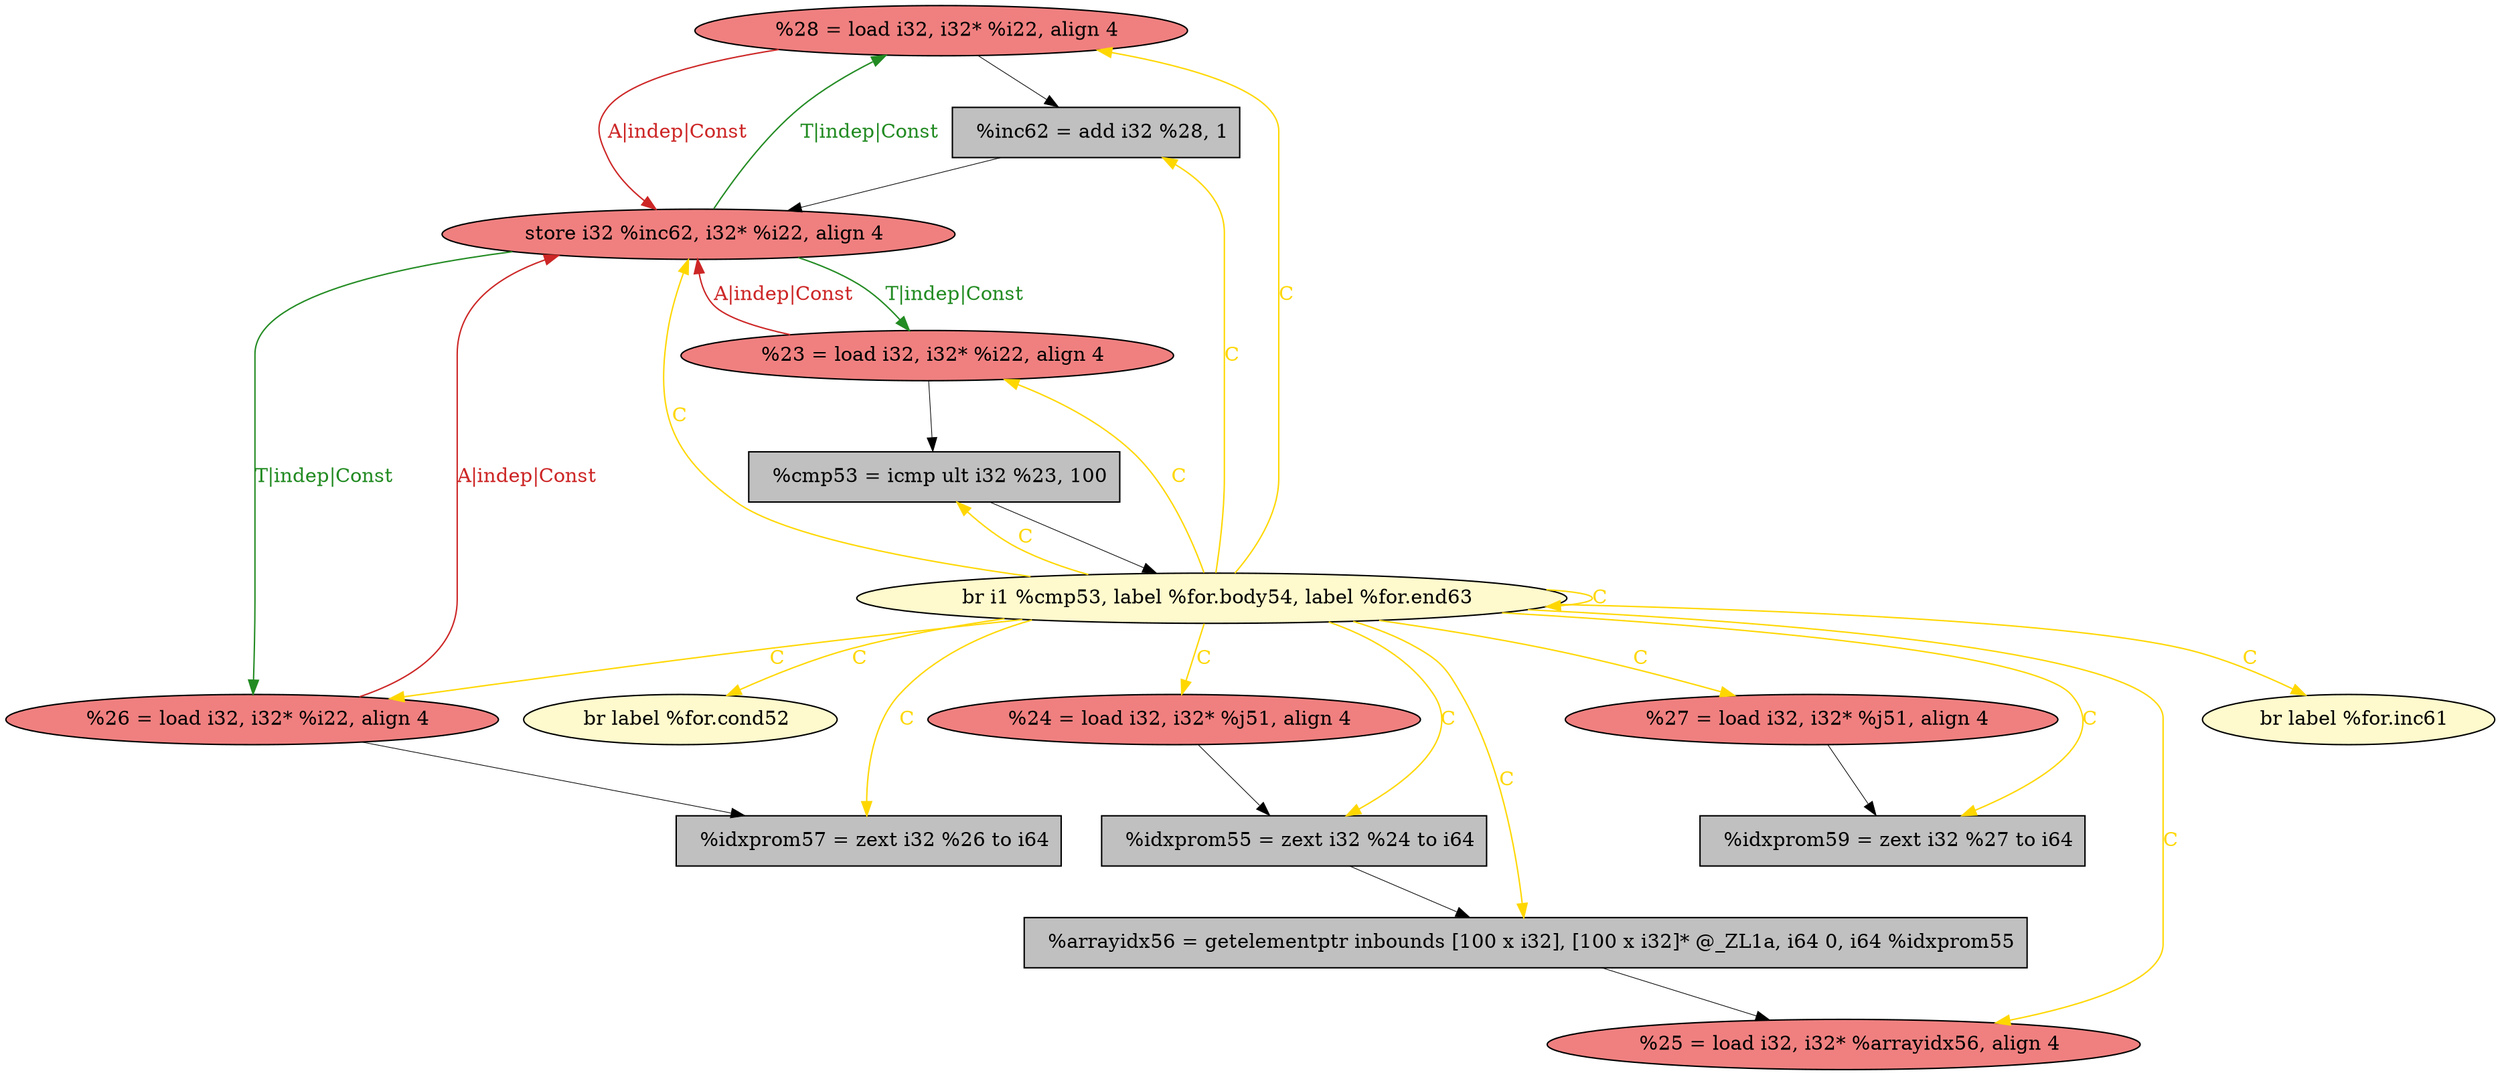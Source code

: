 
digraph G {


node1040 [fillcolor=lightcoral,label="  %28 = load i32, i32* %i22, align 4",shape=ellipse,style=filled ]
node1038 [fillcolor=lightcoral,label="  %27 = load i32, i32* %j51, align 4",shape=ellipse,style=filled ]
node1036 [fillcolor=lemonchiffon,label="  br label %for.inc61",shape=ellipse,style=filled ]
node1034 [fillcolor=lemonchiffon,label="  br i1 %cmp53, label %for.body54, label %for.end63",shape=ellipse,style=filled ]
node1033 [fillcolor=lemonchiffon,label="  br label %for.cond52",shape=ellipse,style=filled ]
node1032 [fillcolor=lightcoral,label="  %23 = load i32, i32* %i22, align 4",shape=ellipse,style=filled ]
node1029 [fillcolor=grey,label="  %idxprom57 = zext i32 %26 to i64",shape=rectangle,style=filled ]
node1037 [fillcolor=grey,label="  %inc62 = add i32 %28, 1",shape=rectangle,style=filled ]
node1026 [fillcolor=grey,label="  %arrayidx56 = getelementptr inbounds [100 x i32], [100 x i32]* @_ZL1a, i64 0, i64 %idxprom55",shape=rectangle,style=filled ]
node1035 [fillcolor=lightcoral,label="  %26 = load i32, i32* %i22, align 4",shape=ellipse,style=filled ]
node1030 [fillcolor=lightcoral,label="  %24 = load i32, i32* %j51, align 4",shape=ellipse,style=filled ]
node1041 [fillcolor=grey,label="  %idxprom59 = zext i32 %27 to i64",shape=rectangle,style=filled ]
node1039 [fillcolor=grey,label="  %cmp53 = icmp ult i32 %23, 100",shape=rectangle,style=filled ]
node1027 [fillcolor=lightcoral,label="  store i32 %inc62, i32* %i22, align 4",shape=ellipse,style=filled ]
node1028 [fillcolor=grey,label="  %idxprom55 = zext i32 %24 to i64",shape=rectangle,style=filled ]
node1031 [fillcolor=lightcoral,label="  %25 = load i32, i32* %arrayidx56, align 4",shape=ellipse,style=filled ]

node1027->node1040 [style=solid,color=forestgreen,label="T|indep|Const",penwidth=1.0,fontcolor=forestgreen ]
node1040->node1027 [style=solid,color=firebrick3,label="A|indep|Const",penwidth=1.0,fontcolor=firebrick3 ]
node1034->node1034 [style=solid,color=gold,label="C",penwidth=1.0,fontcolor=gold ]
node1027->node1032 [style=solid,color=forestgreen,label="T|indep|Const",penwidth=1.0,fontcolor=forestgreen ]
node1034->node1038 [style=solid,color=gold,label="C",penwidth=1.0,fontcolor=gold ]
node1032->node1039 [style=solid,color=black,label="",penwidth=0.5,fontcolor=black ]
node1026->node1031 [style=solid,color=black,label="",penwidth=0.5,fontcolor=black ]
node1035->node1029 [style=solid,color=black,label="",penwidth=0.5,fontcolor=black ]
node1030->node1028 [style=solid,color=black,label="",penwidth=0.5,fontcolor=black ]
node1034->node1041 [style=solid,color=gold,label="C",penwidth=1.0,fontcolor=gold ]
node1027->node1035 [style=solid,color=forestgreen,label="T|indep|Const",penwidth=1.0,fontcolor=forestgreen ]
node1034->node1031 [style=solid,color=gold,label="C",penwidth=1.0,fontcolor=gold ]
node1035->node1027 [style=solid,color=firebrick3,label="A|indep|Const",penwidth=1.0,fontcolor=firebrick3 ]
node1038->node1041 [style=solid,color=black,label="",penwidth=0.5,fontcolor=black ]
node1034->node1035 [style=solid,color=gold,label="C",penwidth=1.0,fontcolor=gold ]
node1034->node1039 [style=solid,color=gold,label="C",penwidth=1.0,fontcolor=gold ]
node1034->node1026 [style=solid,color=gold,label="C",penwidth=1.0,fontcolor=gold ]
node1034->node1036 [style=solid,color=gold,label="C",penwidth=1.0,fontcolor=gold ]
node1034->node1040 [style=solid,color=gold,label="C",penwidth=1.0,fontcolor=gold ]
node1034->node1029 [style=solid,color=gold,label="C",penwidth=1.0,fontcolor=gold ]
node1034->node1032 [style=solid,color=gold,label="C",penwidth=1.0,fontcolor=gold ]
node1040->node1037 [style=solid,color=black,label="",penwidth=0.5,fontcolor=black ]
node1034->node1030 [style=solid,color=gold,label="C",penwidth=1.0,fontcolor=gold ]
node1034->node1033 [style=solid,color=gold,label="C",penwidth=1.0,fontcolor=gold ]
node1034->node1037 [style=solid,color=gold,label="C",penwidth=1.0,fontcolor=gold ]
node1039->node1034 [style=solid,color=black,label="",penwidth=0.5,fontcolor=black ]
node1034->node1028 [style=solid,color=gold,label="C",penwidth=1.0,fontcolor=gold ]
node1037->node1027 [style=solid,color=black,label="",penwidth=0.5,fontcolor=black ]
node1034->node1027 [style=solid,color=gold,label="C",penwidth=1.0,fontcolor=gold ]
node1032->node1027 [style=solid,color=firebrick3,label="A|indep|Const",penwidth=1.0,fontcolor=firebrick3 ]
node1028->node1026 [style=solid,color=black,label="",penwidth=0.5,fontcolor=black ]


}
